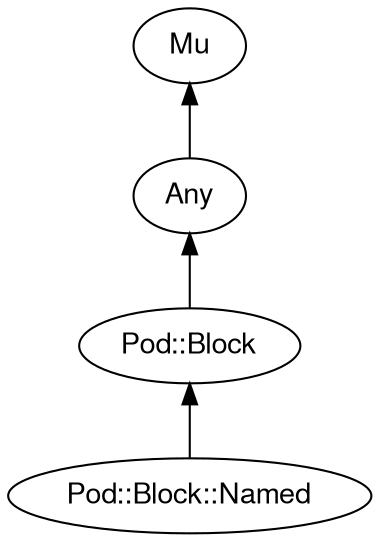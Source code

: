 digraph "raku-type-graph" {
    rankdir=BT;
    splines=polyline;
    overlap=false;

    graph [truecolor=true bgcolor="#FFFFFF"];
    // Types
    "Pod::Block::Named" [color="#000000", fontcolor="#000000", href="/type/Pod::Block::Named", fontname="FreeSans"];
    "Mu" [color="#000000", fontcolor="#000000", href="/type/Mu", fontname="FreeSans"];
    "Any" [color="#000000", fontcolor="#000000", href="/type/Any", fontname="FreeSans"];
    "Pod::Block" [color="#000000", fontcolor="#000000", href="/type/Pod::Block", fontname="FreeSans"];

    // Superclasses
    "Pod::Block::Named" -> "Pod::Block" [color="#000000"];
    "Any" -> "Mu" [color="#000000"];
    "Pod::Block" -> "Any" [color="#000000"];

    // Roles
}

